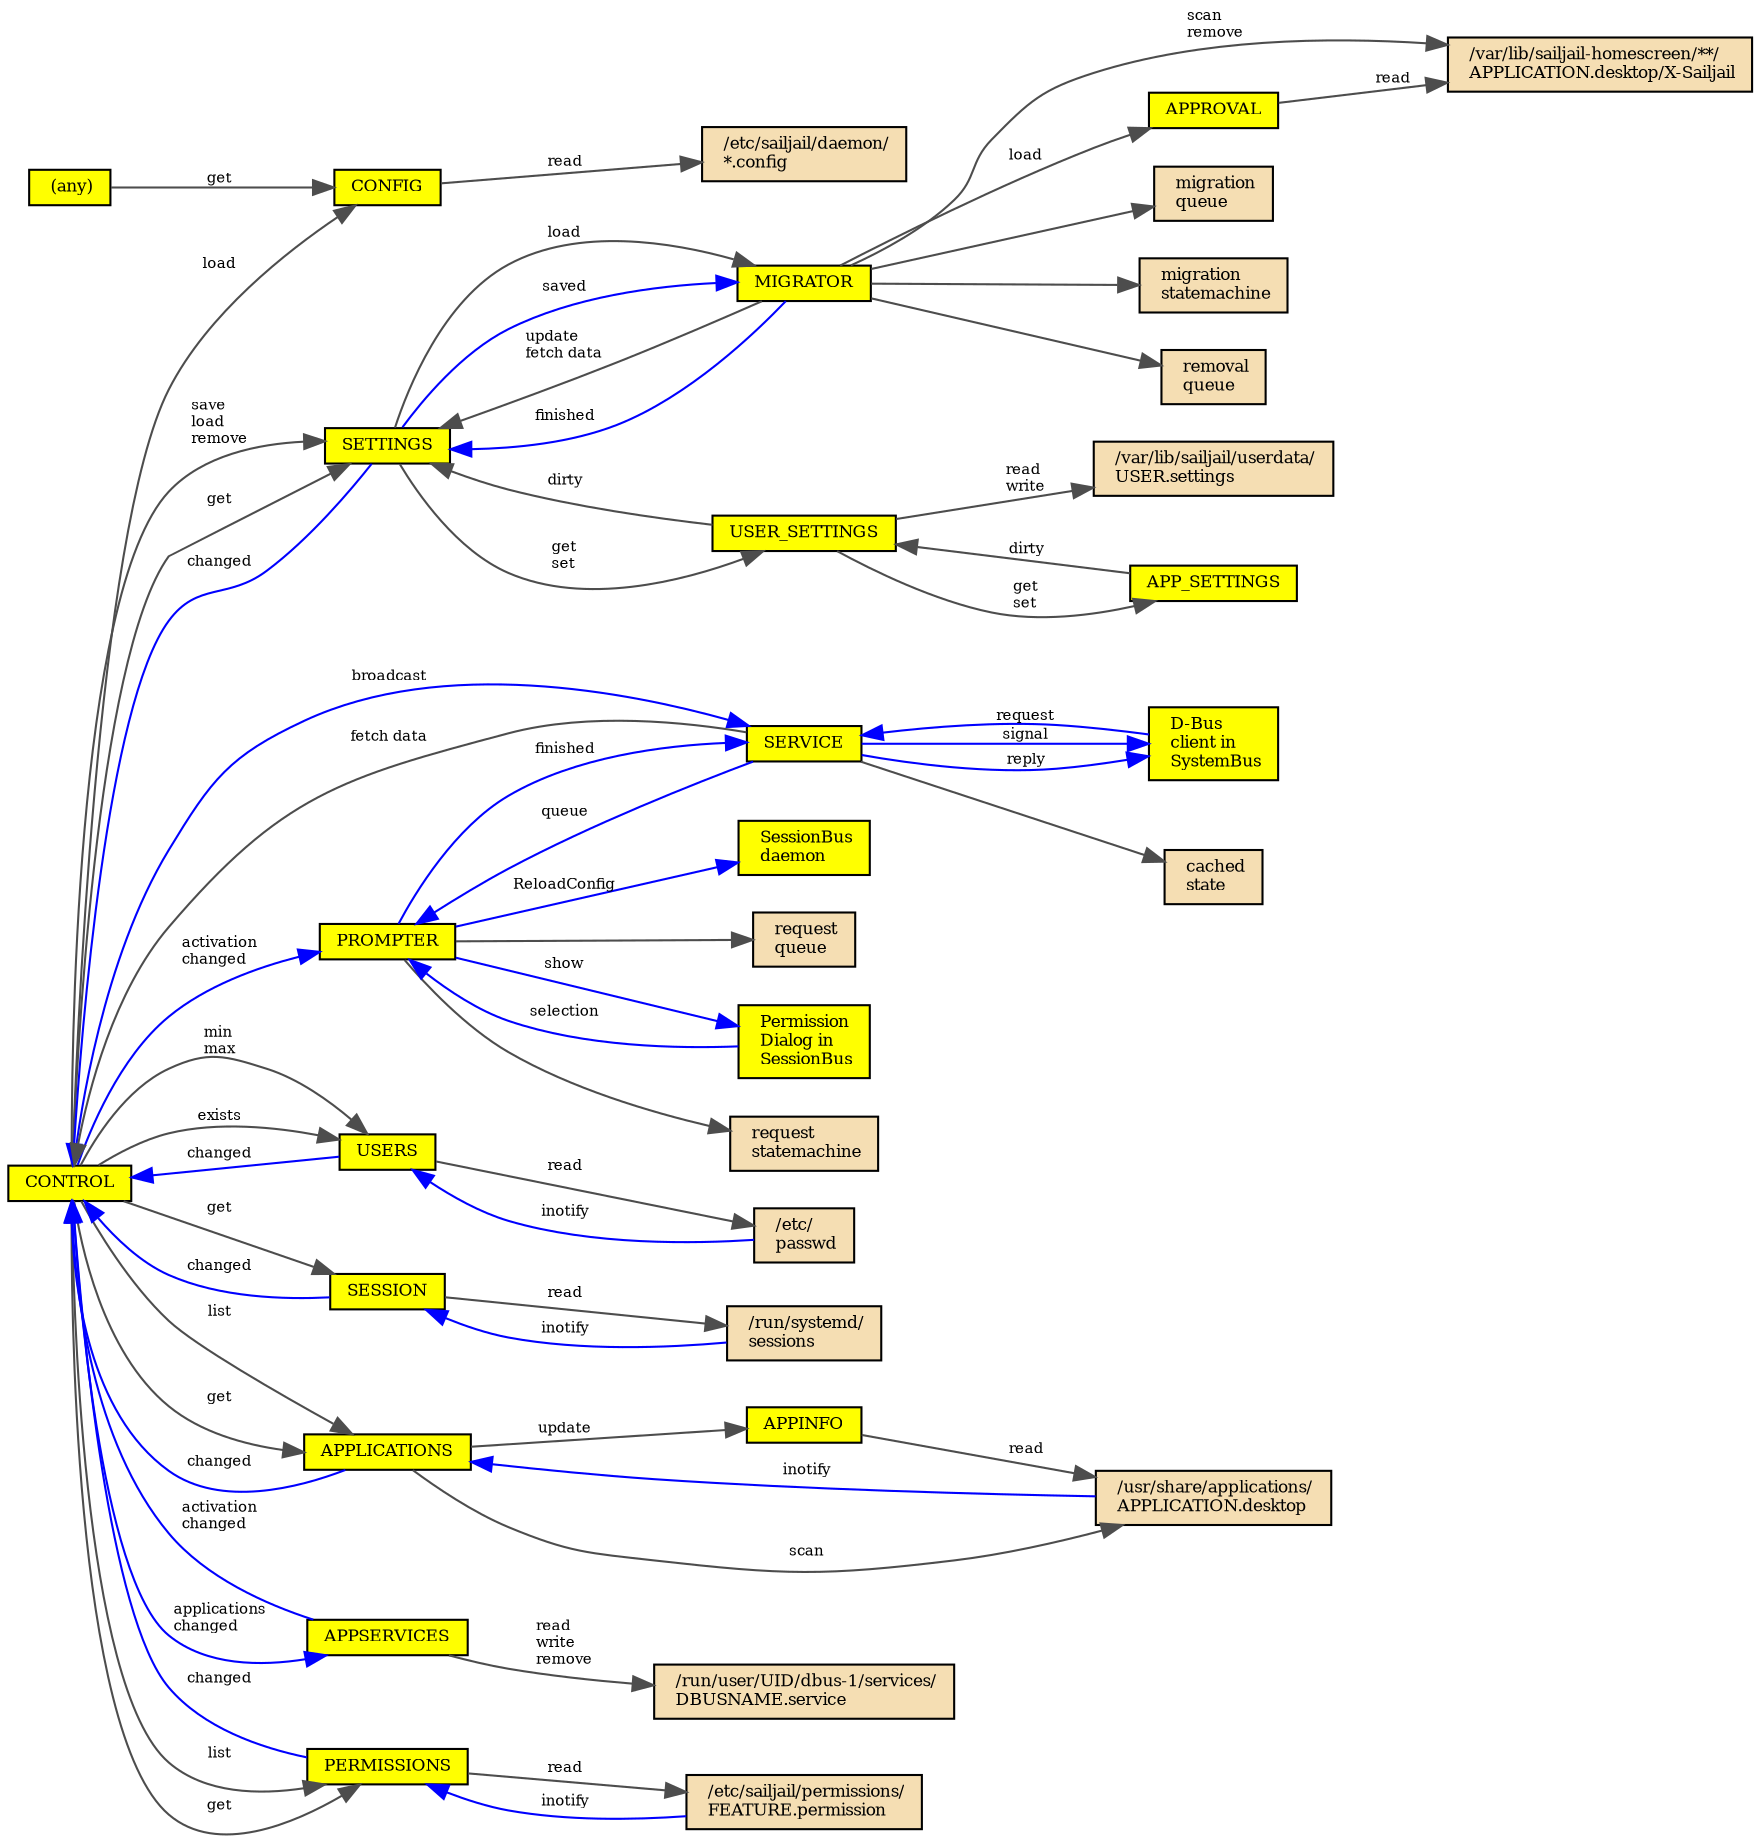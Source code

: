 /* -*- mode: c -*- */
digraph foo {
  rankdir=LR;
  node[shape=box];
  node[style=filled]
  node[fillcolor=wheat];
  node[width=0.001];
  node[height=0.001];
  node[fontsize=8];

  edge[fontsize=7];
  edge[color=grey30];

  /* - - - - - - - - - - - - - - - - - - - *
   * PROCESSES
   * - - - - - - - - - - - - - - - - - - - */

  node[fillcolor=yellow];
  CONTROL;
  SETTINGS;
  USER_SETTINGS;
  APP_SETTINGS;
  CONFIG;
  MIGRATOR;
  APPROVAL;
  PROMPTER;
  SERVICE;
  USERS;
  APPLICATIONS;
  APPINFO;
  APPSERVICES;
  PERMISSIONS;
  SESSION;
  WINDOW_PROMPT         [label=" Permission\l Dialog in\l SessionBus\l"]
  ANY                   [label=" (any)\l"]
  DBUS_CLIENT           [label=" D-Bus\l client in\l SystemBus\l"]
  SESSION_BUS           [label=" SessionBus\l daemon\l"]

  /* - - - - - - - - - - - - - - - - - - - *
   * DATASTORES
   * - - - - - - - - - - - - - - - - - - - */

  node[fillcolor=wheat];
  SETTINGS_FILES        [label=" /var/lib/sailjail/userdata/\l USER.settings\l"];
  PASSWD_FILE           [label=" /etc/\l passwd\l"];
  PERMISSION_FILES      [label=" /etc/sailjail/permissions/\l FEATURE.permission\l"]
  DESKTOP_FILES         [label=" /usr/share/applications/\l APPLICATION.desktop\l"]
  DAEMON_CONFIG         [label=" /etc/sailjail/daemon/\l *.config\l"]
  SERVICE_STATE         [label=" cached\l state\l"]
  PROMPTER_QUEUE        [label=" request\l queue\l"]
  PROMPTER_STM          [label=" request\l statemachine\l"]
  MIGRATOR_QUEUE        [label=" migration\l queue\l"]
  MIGRATOR_STM          [label=" migration\l statemachine\l"]
  REMOVAL_QUEUE         [label=" removal\l queue\l"]
  APPROVAL_FILES        [label=" /var/lib/sailjail-homescreen/**/\l APPLICATION.desktop/X-Sailjail\l"]
  SESSION_STATE         [label=" /run/systemd/\l sessions\l"];
  ACTIVATION_FILES      [label=" /run/user/UID/dbus-1/services/\l DBUSNAME.service\l"]

  /* - - - - - - - - - - - - - - - - - - - *
   * DATAFLOWS (SYNC)
   * - - - - - - - - - - - - - - - - - - - */

  edge[color=grey30];

  SETTINGS -> USER_SETTINGS       [label=" get\l set\l"];

  USER_SETTINGS -> APP_SETTINGS   [label=" get\l set\l"];
  USER_SETTINGS -> SETTINGS_FILES [label=" read\l write\l"];

  APP_SETTINGS -> USER_SETTINGS   [label=" dirty\l"];
  USER_SETTINGS -> SETTINGS       [label=" dirty\l"];

  CONTROL -> SETTINGS             [label=" save\l load\l remove\l"];
  CONTROL -> SETTINGS             [label=" get\l"];

  CONTROL -> USERS                [label=" min\l max\l"];
  CONTROL -> USERS                [label=" exists\l"];

  USERS -> PASSWD_FILE            [label=" read\l"];

  CONTROL -> CONFIG               [label=" load\l"];
  ANY -> CONFIG                   [label=" get\l"];
  CONFIG -> DAEMON_CONFIG         [label=" read\l"];

  CONTROL -> APPLICATIONS         [label=" list\l"];
  CONTROL -> APPLICATIONS         [label=" get\l"];

  CONTROL -> PERMISSIONS          [label=" list\l"];
  CONTROL -> PERMISSIONS          [label=" get\l"];
  PERMISSIONS -> PERMISSION_FILES [label=" read\l"];

  SERVICE -> CONTROL              [label=" fetch data\l"];

  SERVICE -> SERVICE_STATE;

  PROMPTER -> PROMPTER_QUEUE;
  PROMPTER -> PROMPTER_STM;

  CONTROL -> SESSION              [label=" get\l"]

  SETTINGS -> MIGRATOR            [label=" load\l"];

  MIGRATOR -> SETTINGS            [label=" update\l fetch data\l"];

  MIGRATOR -> MIGRATOR_QUEUE;
  MIGRATOR -> MIGRATOR_STM;
  MIGRATOR -> REMOVAL_QUEUE;

  MIGRATOR -> APPROVAL            [label=" load\l"];
  APPROVAL -> APPROVAL_FILES      [label=" read\l"];
  MIGRATOR -> APPROVAL_FILES      [label=" scan\l remove\l"];

  SESSION -> SESSION_STATE        [label=" read\l"]

  APPLICATIONS -> APPINFO         [label=" update\l"];
  APPINFO -> DESKTOP_FILES        [label=" read\l"];
  APPLICATIONS -> DESKTOP_FILES   [label=" scan\l"];
  APPSERVICES -> ACTIVATION_FILES [label=" read\l write\l remove\l"];

  /* - - - - - - - - - - - - - - - - - - - *
   * DATAFLOWS (ASYNC)
   * - - - - - - - - - - - - - - - - - - - */
  edge[color=blue];

  PASSWD_FILE -> USERS            [label=" inotify\l"];
  USERS -> CONTROL                [label=" changed\l"];

  DESKTOP_FILES -> APPLICATIONS   [label=" inotify\l"];
  APPLICATIONS -> CONTROL         [label=" changed\l"];

  PERMISSION_FILES -> PERMISSIONS [label=" inotify\l"];
  PERMISSIONS -> CONTROL          [label=" changed\l"];

  SETTINGS -> MIGRATOR            [label=" saved\l"];
  MIGRATOR -> SETTINGS            [label=" finished\l"];

  CONTROL -> SERVICE              [label=" broadcast\l"];
  SERVICE -> DBUS_CLIENT          [label=" signal\l"];
  SERVICE -> DBUS_CLIENT          [label=" reply\l"];
  DBUS_CLIENT -> SERVICE          [label=" request\l"];

  SERVICE -> PROMPTER             [label=" queue\l"];
  PROMPTER -> SERVICE             [label=" finished\l"];

  PROMPTER -> WINDOW_PROMPT       [label=" show\l"];
  WINDOW_PROMPT -> PROMPTER       [label=" selection\l"];

  SESSION -> CONTROL              [label=" changed\l"]

  SESSION_STATE -> SESSION        [label=" inotify\l"]

  SETTINGS -> CONTROL             [label=" changed\l"];

  CONTROL -> APPSERVICES          [label=" applications\l changed\l"];
  APPSERVICES -> CONTROL          [label=" activation\l changed\l"];

  CONTROL -> PROMPTER             [label=" activation\l changed\l"];
  PROMPTER -> SESSION_BUS         [label=" ReloadConfig\l"];
}
